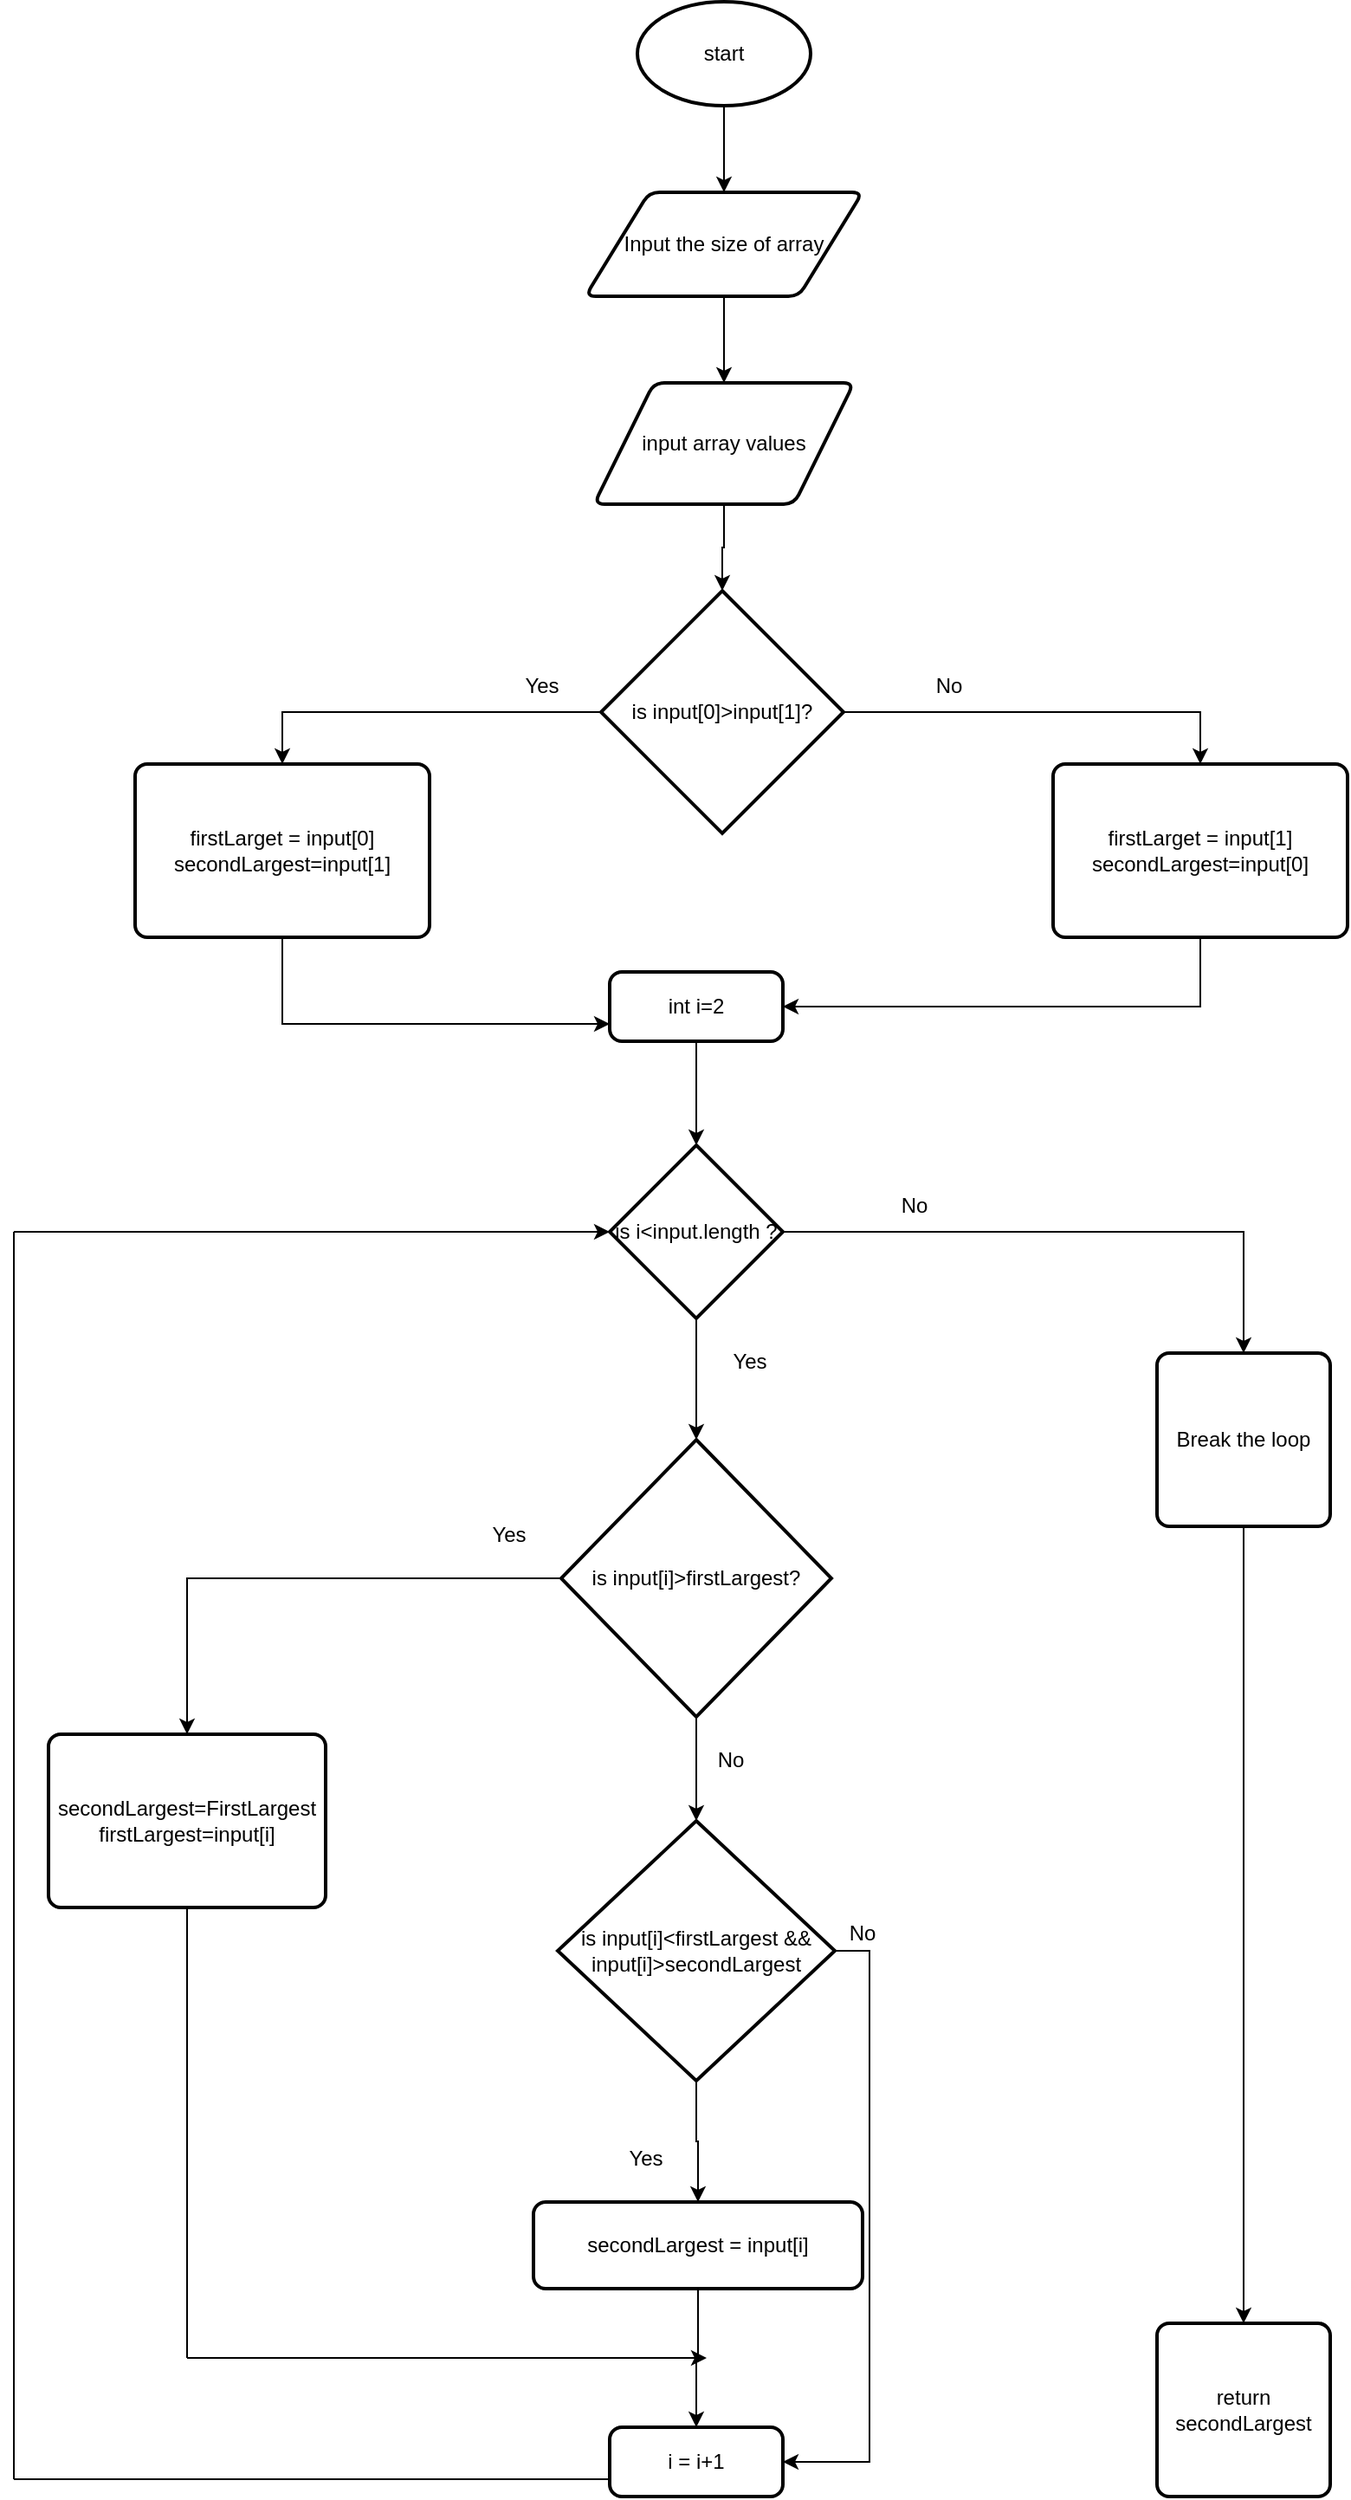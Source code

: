 <mxfile version="20.8.18" type="device"><diagram name="Page-1" id="k1ygKNvb9KtuV6FBWAw8"><mxGraphModel dx="677" dy="919" grid="1" gridSize="10" guides="1" tooltips="1" connect="1" arrows="1" fold="1" page="1" pageScale="1" pageWidth="827" pageHeight="1169" math="0" shadow="0"><root><mxCell id="0"/><mxCell id="1" parent="0"/><mxCell id="NdyNMw78VRk8sObp85Rx-20" style="edgeStyle=orthogonalEdgeStyle;rounded=0;orthogonalLoop=1;jettySize=auto;html=1;exitX=0.5;exitY=1;exitDx=0;exitDy=0;exitPerimeter=0;" edge="1" parent="1" source="NdyNMw78VRk8sObp85Rx-1" target="NdyNMw78VRk8sObp85Rx-2"><mxGeometry relative="1" as="geometry"/></mxCell><mxCell id="NdyNMw78VRk8sObp85Rx-1" value="start" style="strokeWidth=2;html=1;shape=mxgraph.flowchart.start_1;whiteSpace=wrap;" vertex="1" parent="1"><mxGeometry x="380" y="10" width="100" height="60" as="geometry"/></mxCell><mxCell id="NdyNMw78VRk8sObp85Rx-21" style="edgeStyle=orthogonalEdgeStyle;rounded=0;orthogonalLoop=1;jettySize=auto;html=1;exitX=0.5;exitY=1;exitDx=0;exitDy=0;" edge="1" parent="1" source="NdyNMw78VRk8sObp85Rx-2" target="NdyNMw78VRk8sObp85Rx-4"><mxGeometry relative="1" as="geometry"/></mxCell><mxCell id="NdyNMw78VRk8sObp85Rx-2" value="Input the size of array&lt;br&gt;" style="shape=parallelogram;html=1;strokeWidth=2;perimeter=parallelogramPerimeter;whiteSpace=wrap;rounded=1;arcSize=12;size=0.23;" vertex="1" parent="1"><mxGeometry x="350" y="120" width="160" height="60" as="geometry"/></mxCell><mxCell id="NdyNMw78VRk8sObp85Rx-23" style="edgeStyle=orthogonalEdgeStyle;rounded=0;orthogonalLoop=1;jettySize=auto;html=1;exitX=0.5;exitY=1;exitDx=0;exitDy=0;entryX=0.5;entryY=0;entryDx=0;entryDy=0;entryPerimeter=0;" edge="1" parent="1" source="NdyNMw78VRk8sObp85Rx-4" target="NdyNMw78VRk8sObp85Rx-5"><mxGeometry relative="1" as="geometry"/></mxCell><mxCell id="NdyNMw78VRk8sObp85Rx-4" value="input array values&lt;br&gt;" style="shape=parallelogram;html=1;strokeWidth=2;perimeter=parallelogramPerimeter;whiteSpace=wrap;rounded=1;arcSize=12;size=0.23;" vertex="1" parent="1"><mxGeometry x="355" y="230" width="150" height="70" as="geometry"/></mxCell><mxCell id="NdyNMw78VRk8sObp85Rx-24" style="edgeStyle=orthogonalEdgeStyle;rounded=0;orthogonalLoop=1;jettySize=auto;html=1;exitX=0;exitY=0.5;exitDx=0;exitDy=0;exitPerimeter=0;entryX=0.5;entryY=0;entryDx=0;entryDy=0;" edge="1" parent="1" source="NdyNMw78VRk8sObp85Rx-5" target="NdyNMw78VRk8sObp85Rx-6"><mxGeometry relative="1" as="geometry"/></mxCell><mxCell id="NdyNMw78VRk8sObp85Rx-54" style="edgeStyle=orthogonalEdgeStyle;rounded=0;orthogonalLoop=1;jettySize=auto;html=1;exitX=1;exitY=0.5;exitDx=0;exitDy=0;exitPerimeter=0;entryX=0.5;entryY=0;entryDx=0;entryDy=0;" edge="1" parent="1" source="NdyNMw78VRk8sObp85Rx-5" target="NdyNMw78VRk8sObp85Rx-9"><mxGeometry relative="1" as="geometry"/></mxCell><mxCell id="NdyNMw78VRk8sObp85Rx-5" value="is input[0]&amp;gt;input[1]?" style="strokeWidth=2;html=1;shape=mxgraph.flowchart.decision;whiteSpace=wrap;" vertex="1" parent="1"><mxGeometry x="359" y="350" width="140" height="140" as="geometry"/></mxCell><mxCell id="NdyNMw78VRk8sObp85Rx-26" style="edgeStyle=orthogonalEdgeStyle;rounded=0;orthogonalLoop=1;jettySize=auto;html=1;exitX=0.5;exitY=1;exitDx=0;exitDy=0;entryX=0;entryY=0.75;entryDx=0;entryDy=0;" edge="1" parent="1" source="NdyNMw78VRk8sObp85Rx-6" target="NdyNMw78VRk8sObp85Rx-10"><mxGeometry relative="1" as="geometry"/></mxCell><mxCell id="NdyNMw78VRk8sObp85Rx-6" value="firstLarget = input[0]&lt;br&gt;secondLargest=input[1]" style="rounded=1;whiteSpace=wrap;html=1;absoluteArcSize=1;arcSize=14;strokeWidth=2;" vertex="1" parent="1"><mxGeometry x="90" y="450" width="170" height="100" as="geometry"/></mxCell><mxCell id="NdyNMw78VRk8sObp85Rx-27" style="edgeStyle=orthogonalEdgeStyle;rounded=0;orthogonalLoop=1;jettySize=auto;html=1;exitX=0.5;exitY=1;exitDx=0;exitDy=0;entryX=1;entryY=0.5;entryDx=0;entryDy=0;" edge="1" parent="1" source="NdyNMw78VRk8sObp85Rx-9" target="NdyNMw78VRk8sObp85Rx-10"><mxGeometry relative="1" as="geometry"/></mxCell><mxCell id="NdyNMw78VRk8sObp85Rx-9" value="firstLarget = input[1]&lt;br&gt;secondLargest=input[0]" style="rounded=1;whiteSpace=wrap;html=1;absoluteArcSize=1;arcSize=14;strokeWidth=2;" vertex="1" parent="1"><mxGeometry x="620" y="450" width="170" height="100" as="geometry"/></mxCell><mxCell id="NdyNMw78VRk8sObp85Rx-28" style="edgeStyle=orthogonalEdgeStyle;rounded=0;orthogonalLoop=1;jettySize=auto;html=1;exitX=0.5;exitY=1;exitDx=0;exitDy=0;entryX=0.5;entryY=0;entryDx=0;entryDy=0;entryPerimeter=0;" edge="1" parent="1" source="NdyNMw78VRk8sObp85Rx-10" target="NdyNMw78VRk8sObp85Rx-11"><mxGeometry relative="1" as="geometry"/></mxCell><mxCell id="NdyNMw78VRk8sObp85Rx-10" value="int i=2" style="rounded=1;whiteSpace=wrap;html=1;absoluteArcSize=1;arcSize=14;strokeWidth=2;" vertex="1" parent="1"><mxGeometry x="364" y="570" width="100" height="40" as="geometry"/></mxCell><mxCell id="NdyNMw78VRk8sObp85Rx-29" style="edgeStyle=orthogonalEdgeStyle;rounded=0;orthogonalLoop=1;jettySize=auto;html=1;exitX=0.5;exitY=1;exitDx=0;exitDy=0;exitPerimeter=0;entryX=0.5;entryY=0;entryDx=0;entryDy=0;entryPerimeter=0;" edge="1" parent="1" source="NdyNMw78VRk8sObp85Rx-11" target="NdyNMw78VRk8sObp85Rx-12"><mxGeometry relative="1" as="geometry"/></mxCell><mxCell id="NdyNMw78VRk8sObp85Rx-30" style="edgeStyle=orthogonalEdgeStyle;rounded=0;orthogonalLoop=1;jettySize=auto;html=1;exitX=1;exitY=0.5;exitDx=0;exitDy=0;exitPerimeter=0;" edge="1" parent="1" source="NdyNMw78VRk8sObp85Rx-11" target="NdyNMw78VRk8sObp85Rx-15"><mxGeometry relative="1" as="geometry"/></mxCell><mxCell id="NdyNMw78VRk8sObp85Rx-11" value="is i&amp;lt;input.length ?" style="strokeWidth=2;html=1;shape=mxgraph.flowchart.decision;whiteSpace=wrap;" vertex="1" parent="1"><mxGeometry x="364" y="670" width="100" height="100" as="geometry"/></mxCell><mxCell id="NdyNMw78VRk8sObp85Rx-31" style="edgeStyle=orthogonalEdgeStyle;rounded=0;orthogonalLoop=1;jettySize=auto;html=1;exitX=0.5;exitY=1;exitDx=0;exitDy=0;exitPerimeter=0;entryX=0.5;entryY=0;entryDx=0;entryDy=0;entryPerimeter=0;" edge="1" parent="1" source="NdyNMw78VRk8sObp85Rx-12" target="NdyNMw78VRk8sObp85Rx-16"><mxGeometry relative="1" as="geometry"/></mxCell><mxCell id="NdyNMw78VRk8sObp85Rx-34" style="edgeStyle=orthogonalEdgeStyle;rounded=0;orthogonalLoop=1;jettySize=auto;html=1;exitX=0;exitY=0.5;exitDx=0;exitDy=0;exitPerimeter=0;entryX=0.5;entryY=0;entryDx=0;entryDy=0;" edge="1" parent="1" source="NdyNMw78VRk8sObp85Rx-12" target="NdyNMw78VRk8sObp85Rx-14"><mxGeometry relative="1" as="geometry"/></mxCell><mxCell id="NdyNMw78VRk8sObp85Rx-12" value="is input[i]&amp;gt;firstLargest?&lt;br&gt;" style="strokeWidth=2;html=1;shape=mxgraph.flowchart.decision;whiteSpace=wrap;" vertex="1" parent="1"><mxGeometry x="336" y="840" width="156" height="160" as="geometry"/></mxCell><mxCell id="NdyNMw78VRk8sObp85Rx-14" value="secondLargest=FirstLargest&lt;br&gt;firstLargest=input[i]" style="rounded=1;whiteSpace=wrap;html=1;absoluteArcSize=1;arcSize=14;strokeWidth=2;" vertex="1" parent="1"><mxGeometry x="40" y="1010" width="160" height="100" as="geometry"/></mxCell><mxCell id="NdyNMw78VRk8sObp85Rx-46" style="edgeStyle=orthogonalEdgeStyle;rounded=0;orthogonalLoop=1;jettySize=auto;html=1;exitX=0.5;exitY=1;exitDx=0;exitDy=0;entryX=0.5;entryY=0;entryDx=0;entryDy=0;" edge="1" parent="1" source="NdyNMw78VRk8sObp85Rx-15" target="NdyNMw78VRk8sObp85Rx-45"><mxGeometry relative="1" as="geometry"/></mxCell><mxCell id="NdyNMw78VRk8sObp85Rx-15" value="Break the loop" style="rounded=1;whiteSpace=wrap;html=1;absoluteArcSize=1;arcSize=14;strokeWidth=2;" vertex="1" parent="1"><mxGeometry x="680" y="790" width="100" height="100" as="geometry"/></mxCell><mxCell id="NdyNMw78VRk8sObp85Rx-32" style="edgeStyle=orthogonalEdgeStyle;rounded=0;orthogonalLoop=1;jettySize=auto;html=1;entryX=0.5;entryY=0;entryDx=0;entryDy=0;" edge="1" parent="1" source="NdyNMw78VRk8sObp85Rx-16" target="NdyNMw78VRk8sObp85Rx-17"><mxGeometry relative="1" as="geometry"/></mxCell><mxCell id="NdyNMw78VRk8sObp85Rx-39" style="edgeStyle=orthogonalEdgeStyle;rounded=0;orthogonalLoop=1;jettySize=auto;html=1;exitX=1;exitY=0.5;exitDx=0;exitDy=0;exitPerimeter=0;entryX=1;entryY=0.5;entryDx=0;entryDy=0;" edge="1" parent="1" source="NdyNMw78VRk8sObp85Rx-16" target="NdyNMw78VRk8sObp85Rx-18"><mxGeometry relative="1" as="geometry"/></mxCell><mxCell id="NdyNMw78VRk8sObp85Rx-16" value="is input[i]&amp;lt;firstLargest &amp;amp;&amp;amp; input[i]&amp;gt;secondLargest" style="strokeWidth=2;html=1;shape=mxgraph.flowchart.decision;whiteSpace=wrap;" vertex="1" parent="1"><mxGeometry x="334" y="1060" width="160" height="150" as="geometry"/></mxCell><mxCell id="NdyNMw78VRk8sObp85Rx-33" style="edgeStyle=orthogonalEdgeStyle;rounded=0;orthogonalLoop=1;jettySize=auto;html=1;exitX=0.5;exitY=1;exitDx=0;exitDy=0;" edge="1" parent="1" source="NdyNMw78VRk8sObp85Rx-17" target="NdyNMw78VRk8sObp85Rx-18"><mxGeometry relative="1" as="geometry"/></mxCell><mxCell id="NdyNMw78VRk8sObp85Rx-17" value="secondLargest = input[i]" style="rounded=1;whiteSpace=wrap;html=1;absoluteArcSize=1;arcSize=14;strokeWidth=2;" vertex="1" parent="1"><mxGeometry x="320" y="1280" width="190" height="50" as="geometry"/></mxCell><mxCell id="NdyNMw78VRk8sObp85Rx-18" value="i = i+1" style="rounded=1;whiteSpace=wrap;html=1;absoluteArcSize=1;arcSize=14;strokeWidth=2;" vertex="1" parent="1"><mxGeometry x="364" y="1410" width="100" height="40" as="geometry"/></mxCell><mxCell id="NdyNMw78VRk8sObp85Rx-36" value="" style="endArrow=none;html=1;rounded=0;entryX=0.5;entryY=1;entryDx=0;entryDy=0;" edge="1" parent="1" target="NdyNMw78VRk8sObp85Rx-14"><mxGeometry width="50" height="50" relative="1" as="geometry"><mxPoint x="120" y="1370" as="sourcePoint"/><mxPoint x="290" y="1180" as="targetPoint"/></mxGeometry></mxCell><mxCell id="NdyNMw78VRk8sObp85Rx-37" value="" style="endArrow=classic;html=1;rounded=0;" edge="1" parent="1"><mxGeometry width="50" height="50" relative="1" as="geometry"><mxPoint x="120" y="1370" as="sourcePoint"/><mxPoint x="420" y="1370" as="targetPoint"/></mxGeometry></mxCell><mxCell id="NdyNMw78VRk8sObp85Rx-41" value="" style="endArrow=none;html=1;rounded=0;" edge="1" parent="1"><mxGeometry width="50" height="50" relative="1" as="geometry"><mxPoint x="20" y="1440" as="sourcePoint"/><mxPoint x="20" y="720" as="targetPoint"/></mxGeometry></mxCell><mxCell id="NdyNMw78VRk8sObp85Rx-42" value="" style="endArrow=none;html=1;rounded=0;entryX=0;entryY=0.75;entryDx=0;entryDy=0;" edge="1" parent="1" target="NdyNMw78VRk8sObp85Rx-18"><mxGeometry width="50" height="50" relative="1" as="geometry"><mxPoint x="20" y="1440" as="sourcePoint"/><mxPoint x="70" y="1390" as="targetPoint"/></mxGeometry></mxCell><mxCell id="NdyNMw78VRk8sObp85Rx-44" value="" style="endArrow=classic;html=1;rounded=0;entryX=0;entryY=0.5;entryDx=0;entryDy=0;entryPerimeter=0;" edge="1" parent="1" target="NdyNMw78VRk8sObp85Rx-11"><mxGeometry width="50" height="50" relative="1" as="geometry"><mxPoint x="20" y="720" as="sourcePoint"/><mxPoint x="70" y="680" as="targetPoint"/></mxGeometry></mxCell><mxCell id="NdyNMw78VRk8sObp85Rx-45" value="return secondLargest&lt;br&gt;" style="rounded=1;whiteSpace=wrap;html=1;absoluteArcSize=1;arcSize=14;strokeWidth=2;" vertex="1" parent="1"><mxGeometry x="680" y="1350" width="100" height="100" as="geometry"/></mxCell><mxCell id="NdyNMw78VRk8sObp85Rx-49" value="No" style="text;html=1;strokeColor=none;fillColor=none;align=center;verticalAlign=middle;whiteSpace=wrap;rounded=0;" vertex="1" parent="1"><mxGeometry x="480" y="1110" width="60" height="30" as="geometry"/></mxCell><mxCell id="NdyNMw78VRk8sObp85Rx-50" value="No" style="text;html=1;strokeColor=none;fillColor=none;align=center;verticalAlign=middle;whiteSpace=wrap;rounded=0;" vertex="1" parent="1"><mxGeometry x="510" y="690" width="60" height="30" as="geometry"/></mxCell><mxCell id="NdyNMw78VRk8sObp85Rx-51" value="Yes&lt;br&gt;" style="text;html=1;strokeColor=none;fillColor=none;align=center;verticalAlign=middle;whiteSpace=wrap;rounded=0;" vertex="1" parent="1"><mxGeometry x="295" y="390" width="60" height="30" as="geometry"/></mxCell><mxCell id="NdyNMw78VRk8sObp85Rx-53" value="Yes&lt;br&gt;" style="text;html=1;strokeColor=none;fillColor=none;align=center;verticalAlign=middle;whiteSpace=wrap;rounded=0;" vertex="1" parent="1"><mxGeometry x="355" y="1240" width="60" height="30" as="geometry"/></mxCell><mxCell id="NdyNMw78VRk8sObp85Rx-55" value="Yes&lt;br&gt;" style="text;html=1;strokeColor=none;fillColor=none;align=center;verticalAlign=middle;whiteSpace=wrap;rounded=0;" vertex="1" parent="1"><mxGeometry x="276" y="880" width="60" height="30" as="geometry"/></mxCell><mxCell id="NdyNMw78VRk8sObp85Rx-57" value="No&lt;br&gt;" style="text;html=1;strokeColor=none;fillColor=none;align=center;verticalAlign=middle;whiteSpace=wrap;rounded=0;" vertex="1" parent="1"><mxGeometry x="530" y="390" width="60" height="30" as="geometry"/></mxCell><mxCell id="NdyNMw78VRk8sObp85Rx-58" value="No" style="text;html=1;strokeColor=none;fillColor=none;align=center;verticalAlign=middle;whiteSpace=wrap;rounded=0;" vertex="1" parent="1"><mxGeometry x="404" y="1010" width="60" height="30" as="geometry"/></mxCell><mxCell id="NdyNMw78VRk8sObp85Rx-59" value="Yes&lt;br&gt;" style="text;html=1;strokeColor=none;fillColor=none;align=center;verticalAlign=middle;whiteSpace=wrap;rounded=0;" vertex="1" parent="1"><mxGeometry x="415" y="780" width="60" height="30" as="geometry"/></mxCell></root></mxGraphModel></diagram></mxfile>